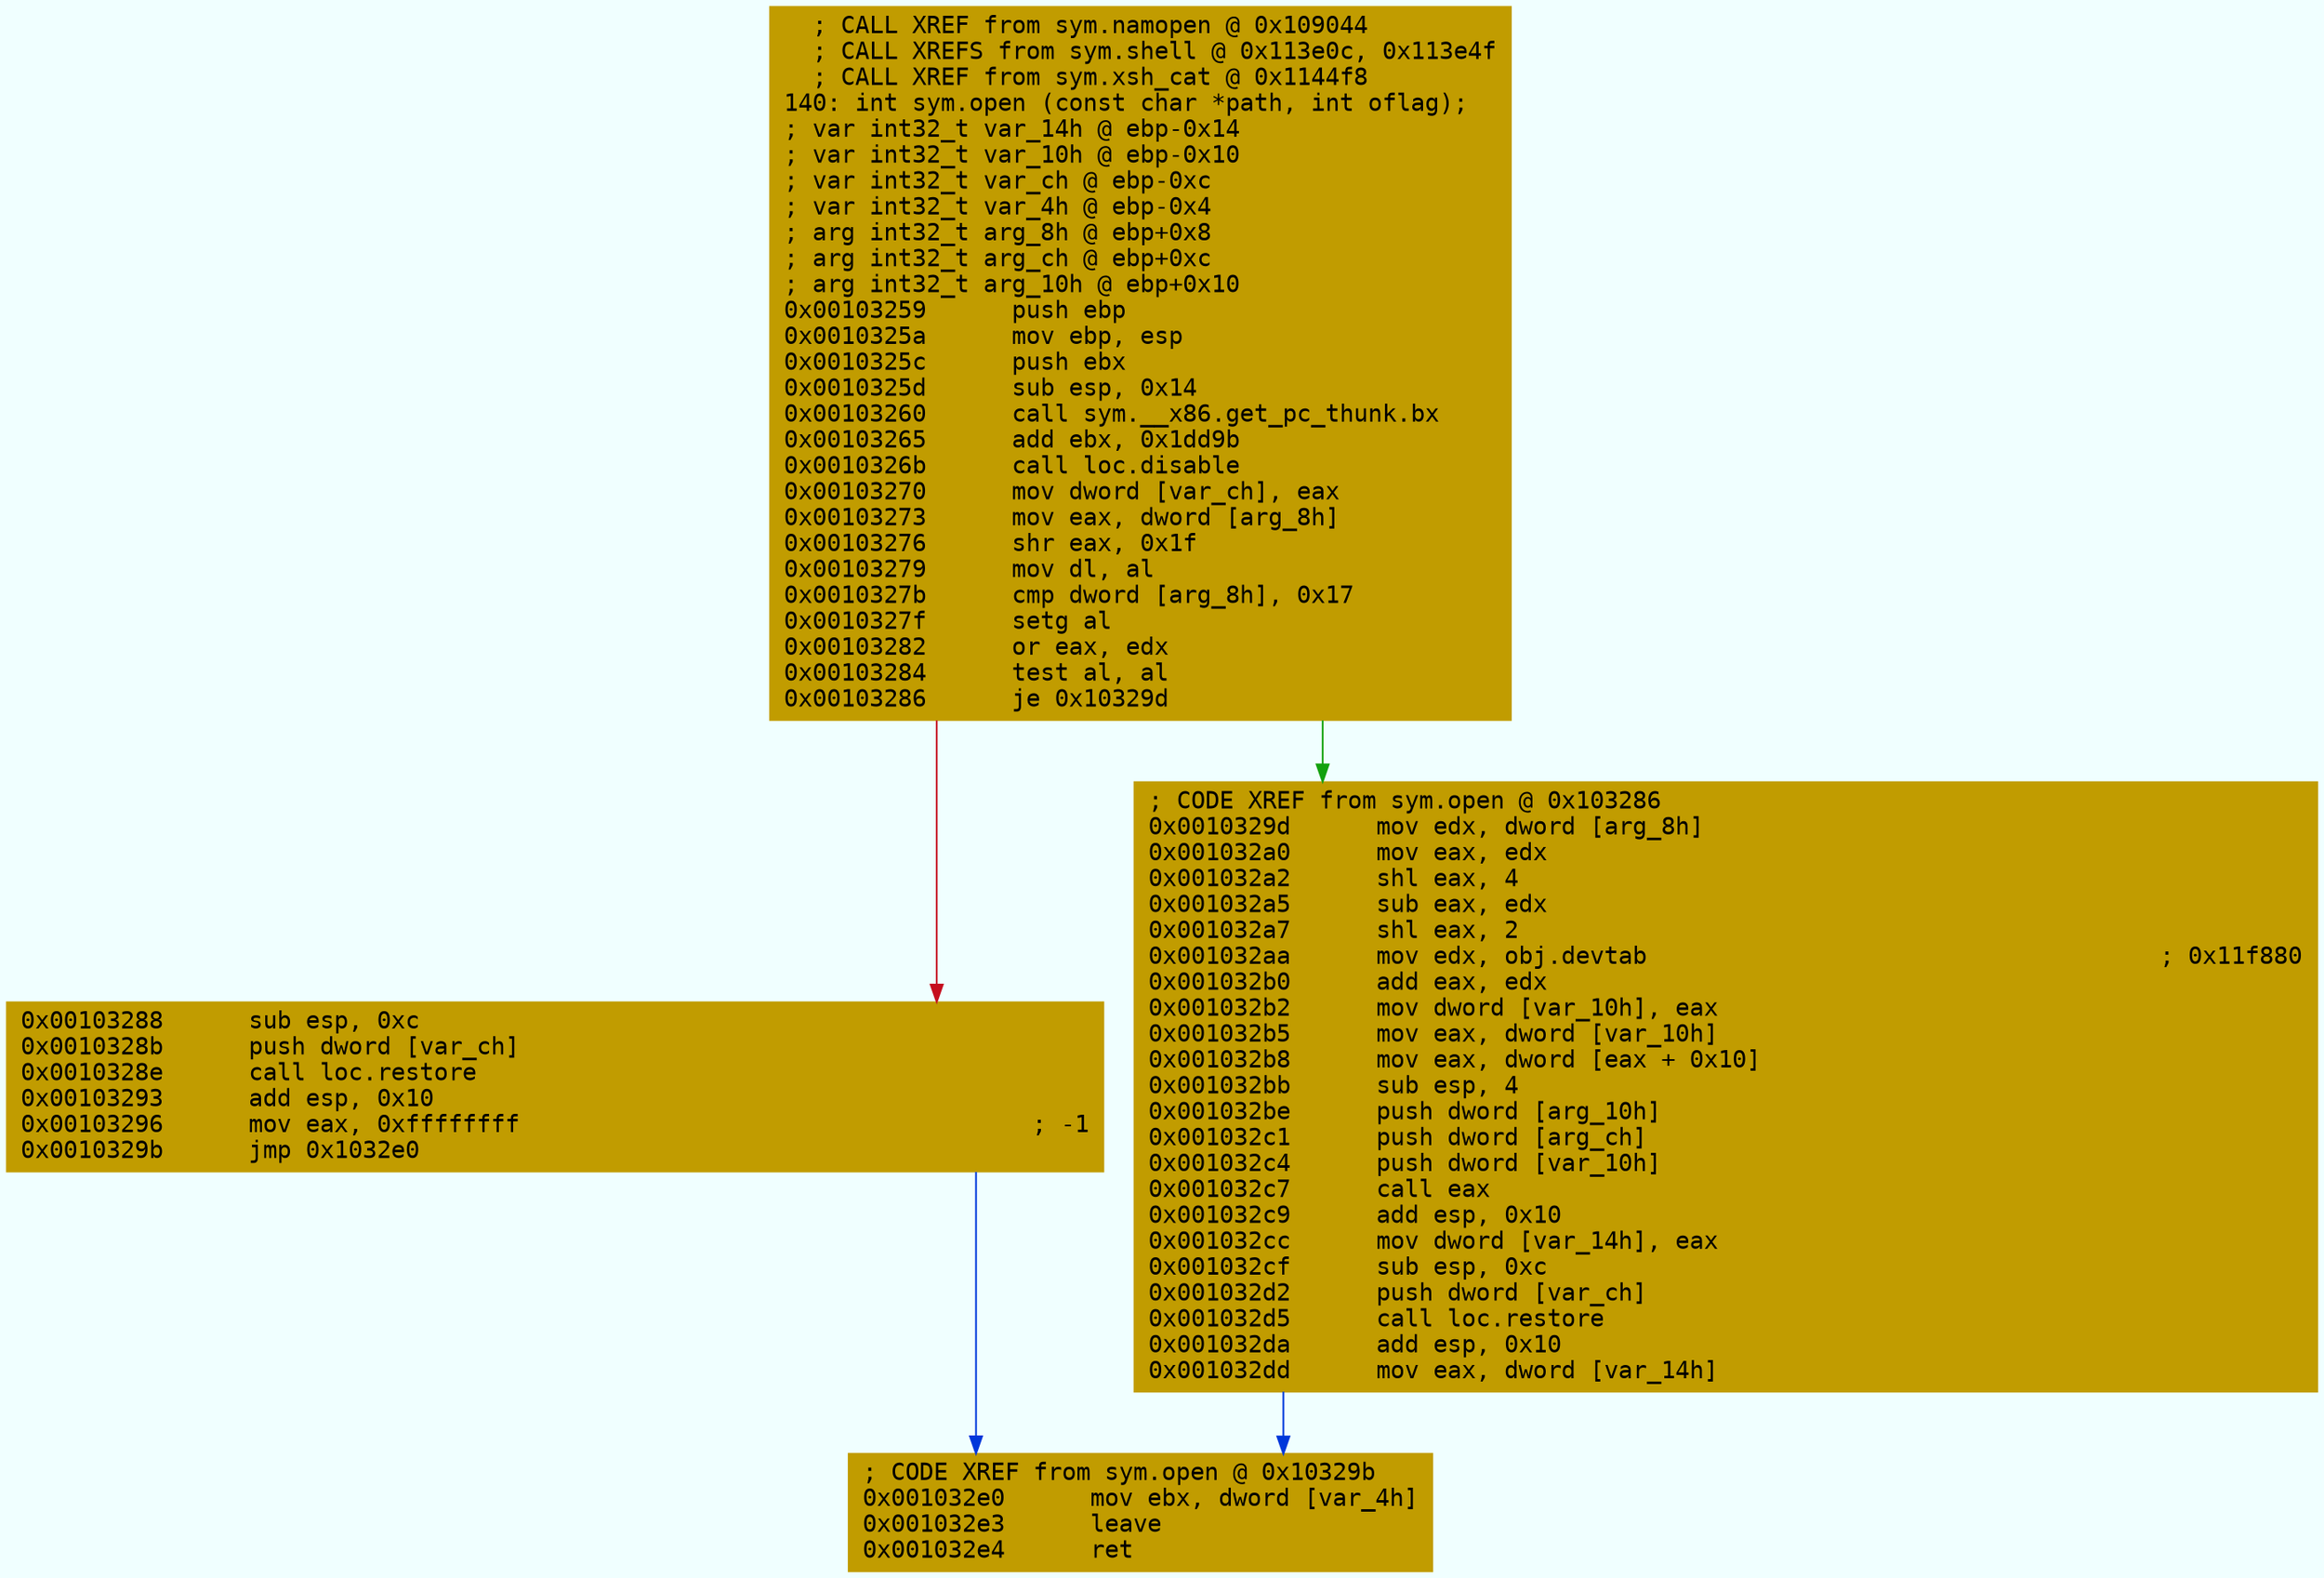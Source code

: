 digraph code {
	graph [bgcolor=azure fontsize=8 fontname="Courier" splines="ortho"];
	node [fillcolor=gray style=filled shape=box];
	edge [arrowhead="normal"];
	"0x00103259" [URL="sym.open/0x00103259", fillcolor="#c19c00",color="#c19c00", fontname="Courier",label="  ; CALL XREF from sym.namopen @ 0x109044\l  ; CALL XREFS from sym.shell @ 0x113e0c, 0x113e4f\l  ; CALL XREF from sym.xsh_cat @ 0x1144f8\l140: int sym.open (const char *path, int oflag);\l; var int32_t var_14h @ ebp-0x14\l; var int32_t var_10h @ ebp-0x10\l; var int32_t var_ch @ ebp-0xc\l; var int32_t var_4h @ ebp-0x4\l; arg int32_t arg_8h @ ebp+0x8\l; arg int32_t arg_ch @ ebp+0xc\l; arg int32_t arg_10h @ ebp+0x10\l0x00103259      push ebp\l0x0010325a      mov ebp, esp\l0x0010325c      push ebx\l0x0010325d      sub esp, 0x14\l0x00103260      call sym.__x86.get_pc_thunk.bx\l0x00103265      add ebx, 0x1dd9b\l0x0010326b      call loc.disable\l0x00103270      mov dword [var_ch], eax\l0x00103273      mov eax, dword [arg_8h]\l0x00103276      shr eax, 0x1f\l0x00103279      mov dl, al\l0x0010327b      cmp dword [arg_8h], 0x17\l0x0010327f      setg al\l0x00103282      or eax, edx\l0x00103284      test al, al\l0x00103286      je 0x10329d\l"]
	"0x00103288" [URL="sym.open/0x00103288", fillcolor="#c19c00",color="#c19c00", fontname="Courier",label="0x00103288      sub esp, 0xc\l0x0010328b      push dword [var_ch]\l0x0010328e      call loc.restore\l0x00103293      add esp, 0x10\l0x00103296      mov eax, 0xffffffff                                    ; -1\l0x0010329b      jmp 0x1032e0\l"]
	"0x0010329d" [URL="sym.open/0x0010329d", fillcolor="#c19c00",color="#c19c00", fontname="Courier",label="; CODE XREF from sym.open @ 0x103286\l0x0010329d      mov edx, dword [arg_8h]\l0x001032a0      mov eax, edx\l0x001032a2      shl eax, 4\l0x001032a5      sub eax, edx\l0x001032a7      shl eax, 2\l0x001032aa      mov edx, obj.devtab                                    ; 0x11f880\l0x001032b0      add eax, edx\l0x001032b2      mov dword [var_10h], eax\l0x001032b5      mov eax, dword [var_10h]\l0x001032b8      mov eax, dword [eax + 0x10]\l0x001032bb      sub esp, 4\l0x001032be      push dword [arg_10h]\l0x001032c1      push dword [arg_ch]\l0x001032c4      push dword [var_10h]\l0x001032c7      call eax\l0x001032c9      add esp, 0x10\l0x001032cc      mov dword [var_14h], eax\l0x001032cf      sub esp, 0xc\l0x001032d2      push dword [var_ch]\l0x001032d5      call loc.restore\l0x001032da      add esp, 0x10\l0x001032dd      mov eax, dword [var_14h]\l"]
	"0x001032e0" [URL="sym.open/0x001032e0", fillcolor="#c19c00",color="#c19c00", fontname="Courier",label="; CODE XREF from sym.open @ 0x10329b\l0x001032e0      mov ebx, dword [var_4h]\l0x001032e3      leave\l0x001032e4      ret\l"]
        "0x00103259" -> "0x0010329d" [color="#13a10e"];
        "0x00103259" -> "0x00103288" [color="#c50f1f"];
        "0x00103288" -> "0x001032e0" [color="#0037da"];
        "0x0010329d" -> "0x001032e0" [color="#0037da"];
}

